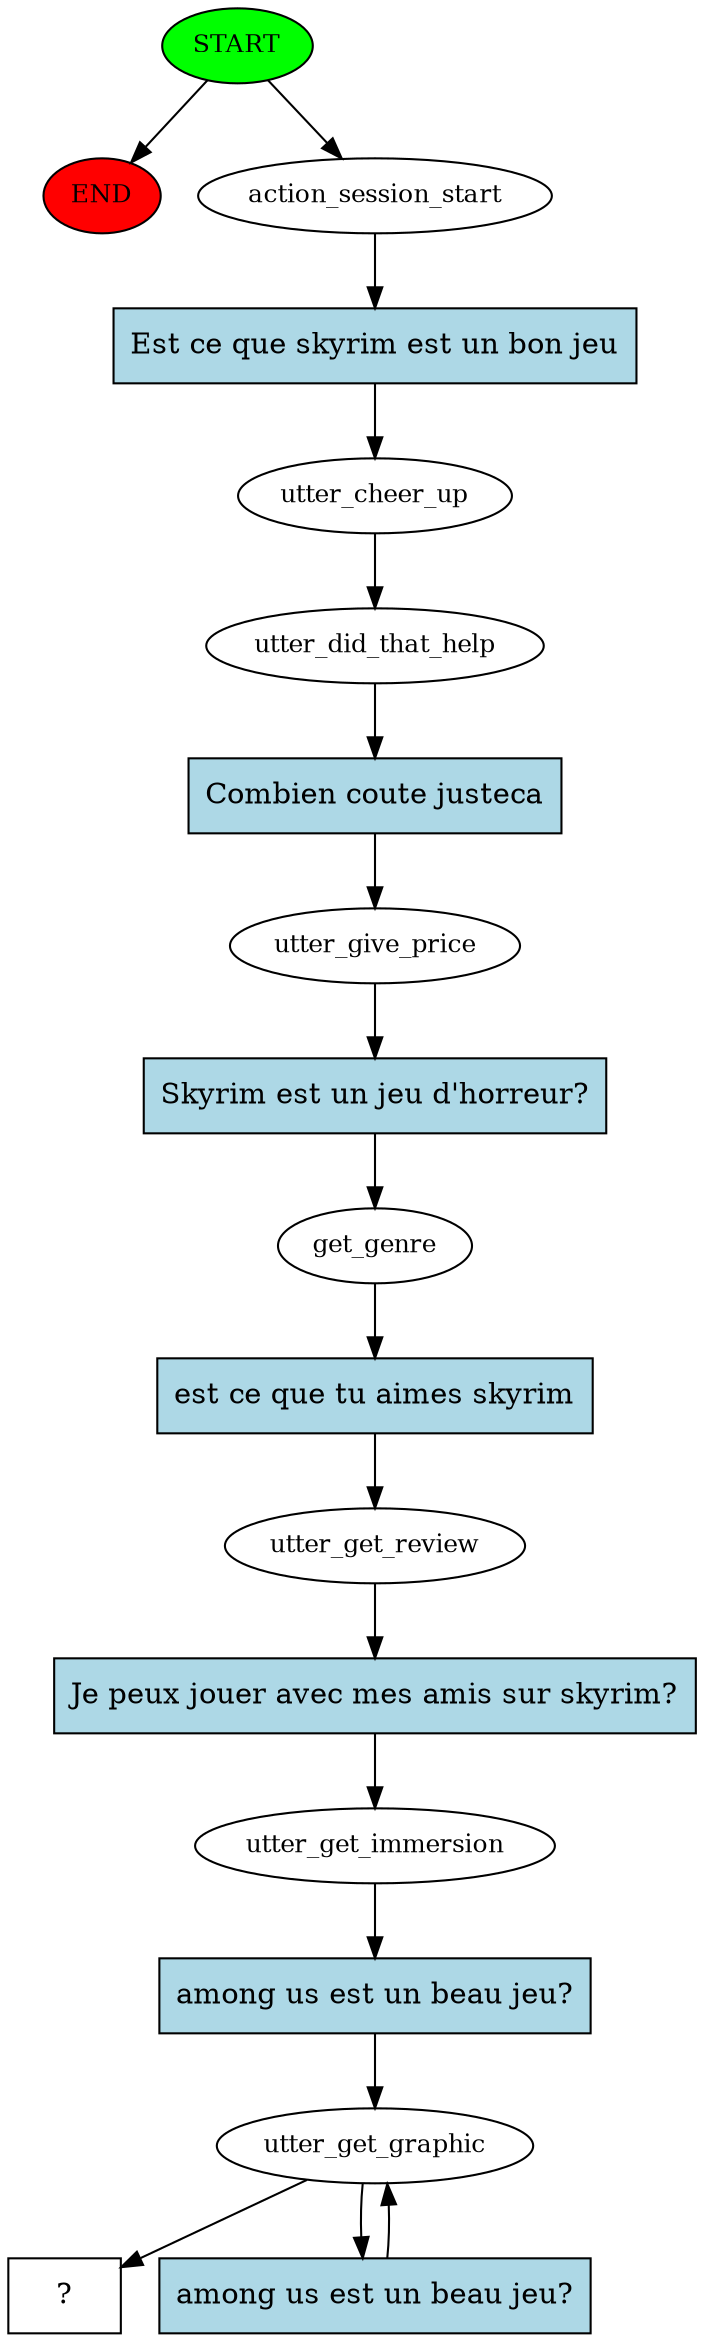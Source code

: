digraph  {
0 [class="start active", fillcolor=green, fontsize=12, label=START, style=filled];
"-1" [class=end, fillcolor=red, fontsize=12, label=END, style=filled];
1 [class=active, fontsize=12, label=action_session_start];
2 [class=active, fontsize=12, label=utter_cheer_up];
3 [class=active, fontsize=12, label=utter_did_that_help];
4 [class=active, fontsize=12, label=utter_give_price];
5 [class=active, fontsize=12, label=get_genre];
6 [class=active, fontsize=12, label=utter_get_review];
7 [class=active, fontsize=12, label=utter_get_immersion];
8 [class=active, fontsize=12, label=utter_get_graphic];
10 [class="intent dashed active", label="  ?  ", shape=rect];
11 [class="intent active", fillcolor=lightblue, label="Est ce que skyrim est un bon jeu", shape=rect, style=filled];
12 [class="intent active", fillcolor=lightblue, label="Combien coute justeca", shape=rect, style=filled];
13 [class="intent active", fillcolor=lightblue, label="Skyrim est un jeu d'horreur?", shape=rect, style=filled];
14 [class="intent active", fillcolor=lightblue, label="est ce que tu aimes skyrim", shape=rect, style=filled];
15 [class="intent active", fillcolor=lightblue, label="Je peux jouer avec mes amis sur skyrim?", shape=rect, style=filled];
16 [class="intent active", fillcolor=lightblue, label="among us est un beau jeu?", shape=rect, style=filled];
17 [class="intent active", fillcolor=lightblue, label="among us est un beau jeu?", shape=rect, style=filled];
0 -> "-1"  [class="", key=NONE, label=""];
0 -> 1  [class=active, key=NONE, label=""];
1 -> 11  [class=active, key=0];
2 -> 3  [class=active, key=NONE, label=""];
3 -> 12  [class=active, key=0];
4 -> 13  [class=active, key=0];
5 -> 14  [class=active, key=0];
6 -> 15  [class=active, key=0];
7 -> 16  [class=active, key=0];
8 -> 10  [class=active, key=NONE, label=""];
8 -> 17  [class=active, key=0];
11 -> 2  [class=active, key=0];
12 -> 4  [class=active, key=0];
13 -> 5  [class=active, key=0];
14 -> 6  [class=active, key=0];
15 -> 7  [class=active, key=0];
16 -> 8  [class=active, key=0];
17 -> 8  [class=active, key=0];
}
